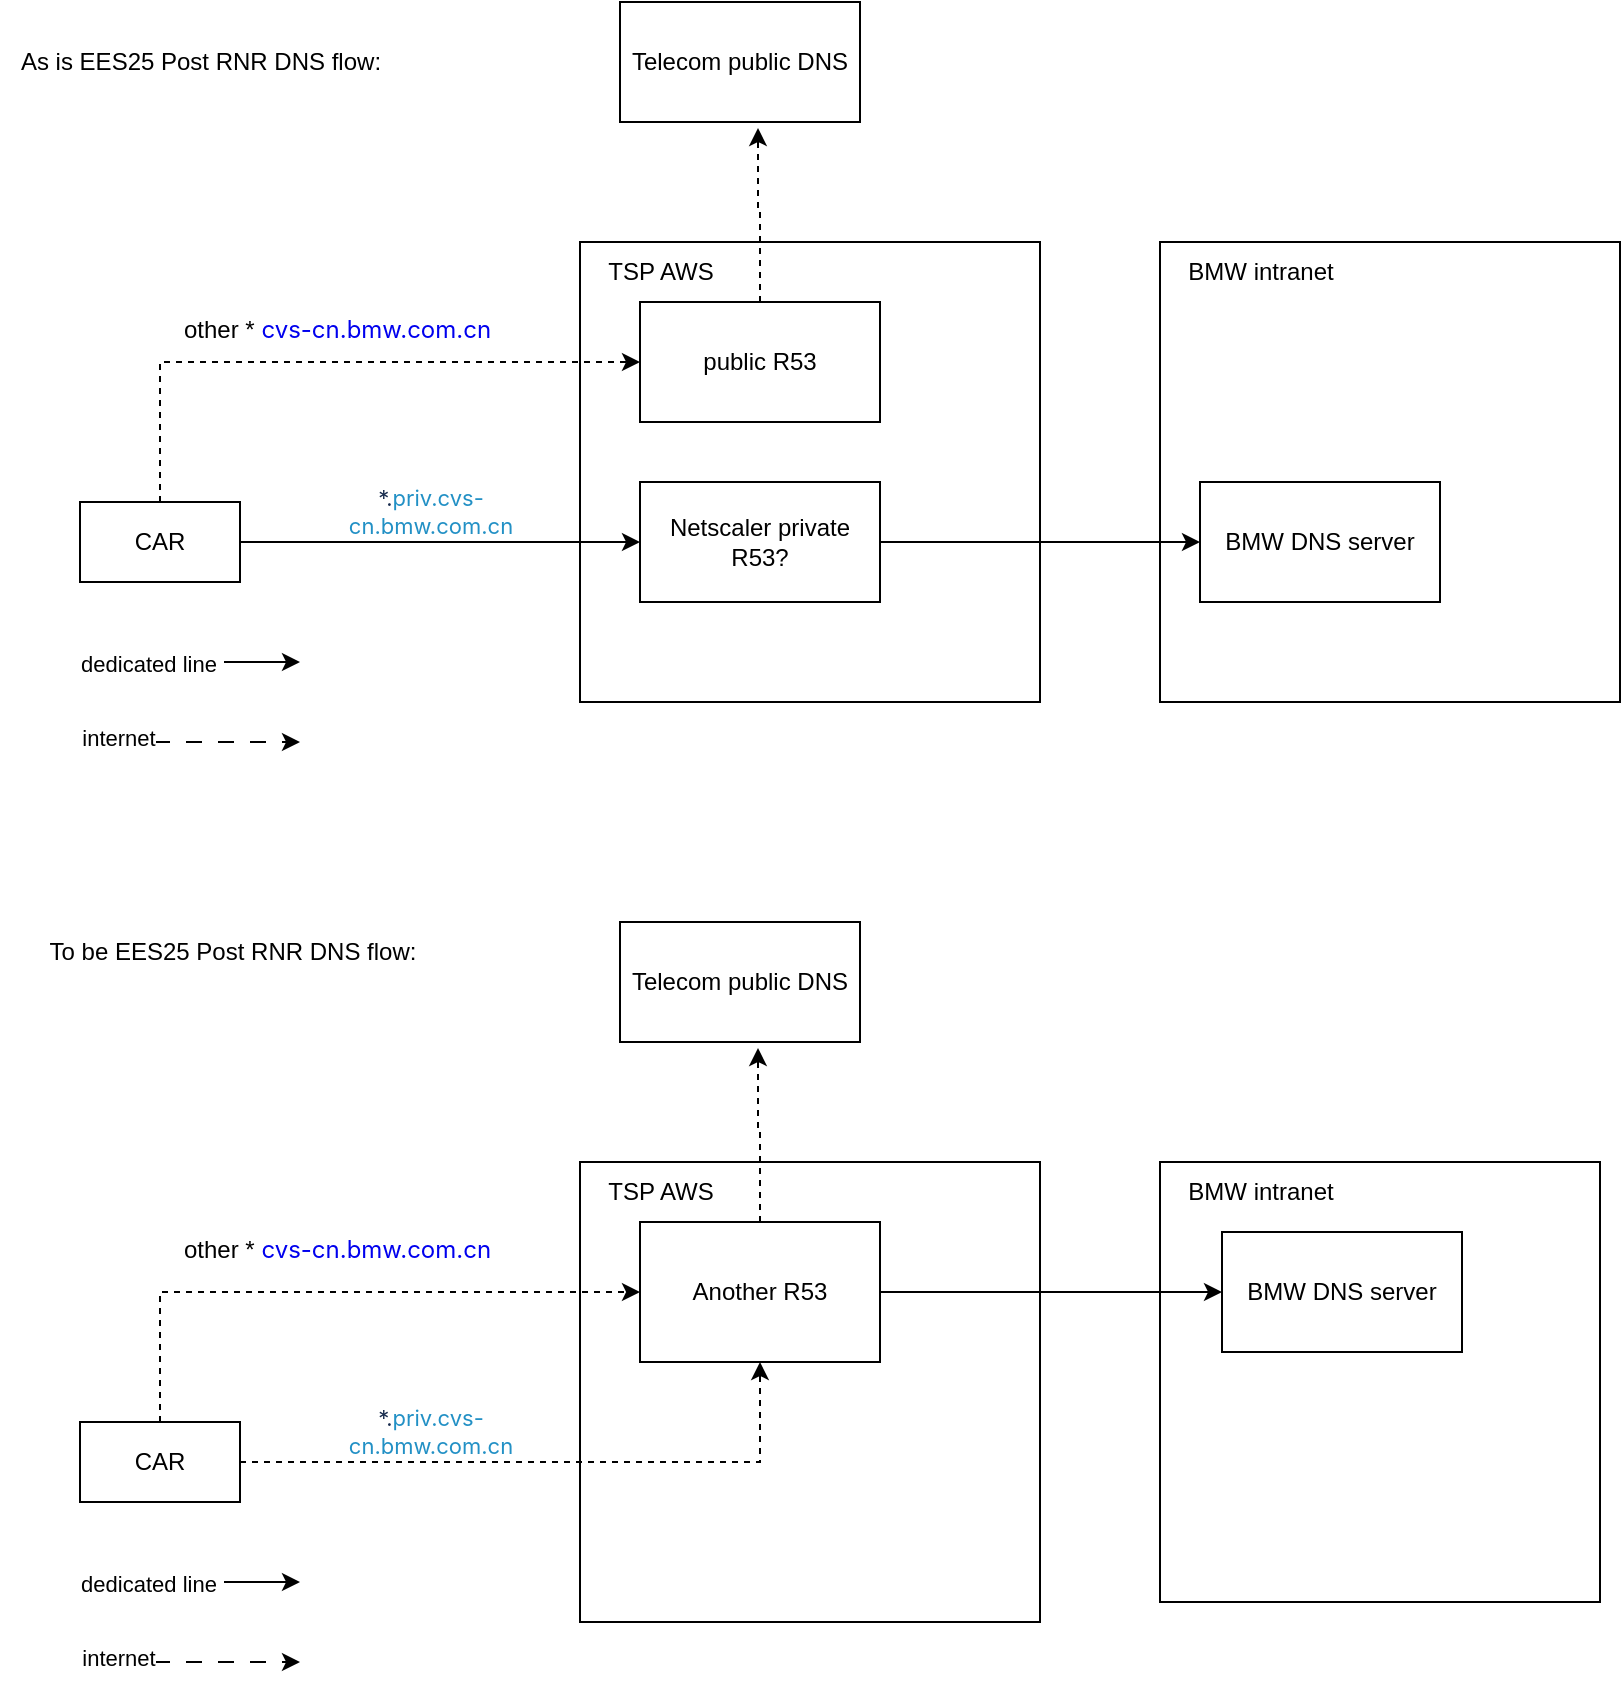 <mxfile version="24.7.17">
  <diagram name="第 1 页" id="pEZ51R1K9pN-svIqQYsG">
    <mxGraphModel dx="2380" dy="920" grid="1" gridSize="10" guides="1" tooltips="1" connect="1" arrows="1" fold="1" page="1" pageScale="1" pageWidth="827" pageHeight="1169" math="0" shadow="0">
      <root>
        <mxCell id="0" />
        <mxCell id="1" parent="0" />
        <mxCell id="eYBPcDNKdgamYkqwq6WX-16" value="" style="whiteSpace=wrap;html=1;aspect=fixed;" vertex="1" parent="1">
          <mxGeometry x="569" y="130" width="230" height="230" as="geometry" />
        </mxCell>
        <mxCell id="97jECgOe_okNSjkfxfKA-1" value="" style="whiteSpace=wrap;html=1;aspect=fixed;" parent="1" vertex="1">
          <mxGeometry x="279" y="130" width="230" height="230" as="geometry" />
        </mxCell>
        <mxCell id="eYBPcDNKdgamYkqwq6WX-1" style="edgeStyle=orthogonalEdgeStyle;rounded=0;orthogonalLoop=1;jettySize=auto;html=1;exitX=1;exitY=0.5;exitDx=0;exitDy=0;" edge="1" parent="1" source="jqhpPkuGMxTm0mcj_89M-1" target="97jECgOe_okNSjkfxfKA-4">
          <mxGeometry relative="1" as="geometry">
            <Array as="points">
              <mxPoint x="329" y="280" />
              <mxPoint x="329" y="280" />
            </Array>
          </mxGeometry>
        </mxCell>
        <mxCell id="eYBPcDNKdgamYkqwq6WX-21" style="edgeStyle=orthogonalEdgeStyle;rounded=0;orthogonalLoop=1;jettySize=auto;html=1;exitX=0.5;exitY=0;exitDx=0;exitDy=0;entryX=0;entryY=0.5;entryDx=0;entryDy=0;dashed=1;" edge="1" parent="1" source="jqhpPkuGMxTm0mcj_89M-1" target="eYBPcDNKdgamYkqwq6WX-13">
          <mxGeometry relative="1" as="geometry" />
        </mxCell>
        <mxCell id="jqhpPkuGMxTm0mcj_89M-1" value="CAR" style="rounded=0;whiteSpace=wrap;html=1;" parent="1" vertex="1">
          <mxGeometry x="29" y="260" width="80" height="40" as="geometry" />
        </mxCell>
        <mxCell id="97jECgOe_okNSjkfxfKA-2" value="TSP AWS" style="text;html=1;align=center;verticalAlign=middle;resizable=0;points=[];autosize=1;strokeColor=none;fillColor=none;" parent="1" vertex="1">
          <mxGeometry x="279" y="130" width="80" height="30" as="geometry" />
        </mxCell>
        <mxCell id="97jECgOe_okNSjkfxfKA-3" value="Telecom public DNS" style="rounded=0;whiteSpace=wrap;html=1;" parent="1" vertex="1">
          <mxGeometry x="299" y="10" width="120" height="60" as="geometry" />
        </mxCell>
        <mxCell id="eYBPcDNKdgamYkqwq6WX-19" style="edgeStyle=orthogonalEdgeStyle;rounded=0;orthogonalLoop=1;jettySize=auto;html=1;exitX=1;exitY=0.5;exitDx=0;exitDy=0;entryX=0;entryY=0.5;entryDx=0;entryDy=0;" edge="1" parent="1" source="97jECgOe_okNSjkfxfKA-4" target="eYBPcDNKdgamYkqwq6WX-18">
          <mxGeometry relative="1" as="geometry" />
        </mxCell>
        <mxCell id="97jECgOe_okNSjkfxfKA-4" value="Netscaler private R53?" style="rounded=0;whiteSpace=wrap;html=1;" parent="1" vertex="1">
          <mxGeometry x="309" y="250" width="120" height="60" as="geometry" />
        </mxCell>
        <mxCell id="eYBPcDNKdgamYkqwq6WX-2" value="&lt;span style=&quot;color: rgb(23, 43, 77); font-family: -apple-system, &amp;quot;system-ui&amp;quot;, &amp;quot;Segoe UI&amp;quot;, Roboto, Oxygen, Ubuntu, &amp;quot;Fira Sans&amp;quot;, &amp;quot;Droid Sans&amp;quot;, &amp;quot;Helvetica Neue&amp;quot;, sans-serif; font-size: 11px; text-align: start; text-wrap: wrap; background-color: rgb(255, 255, 255);&quot;&gt;*.&lt;/span&gt;&lt;a href=&quot;http://priv.cvs-cn.bmw.com.cn/&quot; class=&quot;external-link&quot; rel=&quot;nofollow&quot; style=&quot;color: rgb(34, 144, 197); text-decoration: var(--aui-link-decoration); font-family: -apple-system, &amp;quot;system-ui&amp;quot;, &amp;quot;Segoe UI&amp;quot;, Roboto, Oxygen, Ubuntu, &amp;quot;Fira Sans&amp;quot;, &amp;quot;Droid Sans&amp;quot;, &amp;quot;Helvetica Neue&amp;quot;, sans-serif; font-size: 11px; text-align: start; text-wrap: wrap; background-color: rgb(255, 255, 255);&quot;&gt;priv.cvs-cn.bmw.com.cn&lt;/a&gt;" style="text;html=1;align=center;verticalAlign=middle;resizable=0;points=[];autosize=1;strokeColor=none;fillColor=none;fontSize=11;" vertex="1" parent="1">
          <mxGeometry x="124" y="250" width="160" height="30" as="geometry" />
        </mxCell>
        <mxCell id="eYBPcDNKdgamYkqwq6WX-3" value="" style="endArrow=classic;html=1;rounded=0;" edge="1" parent="1">
          <mxGeometry width="50" height="50" relative="1" as="geometry">
            <mxPoint x="29" y="340" as="sourcePoint" />
            <mxPoint x="139" y="340" as="targetPoint" />
          </mxGeometry>
        </mxCell>
        <mxCell id="eYBPcDNKdgamYkqwq6WX-4" value="&amp;nbsp;dedicated line&amp;nbsp;" style="edgeLabel;html=1;align=center;verticalAlign=middle;resizable=0;points=[];" vertex="1" connectable="0" parent="eYBPcDNKdgamYkqwq6WX-3">
          <mxGeometry x="-0.38" y="-1" relative="1" as="geometry">
            <mxPoint as="offset" />
          </mxGeometry>
        </mxCell>
        <mxCell id="eYBPcDNKdgamYkqwq6WX-11" value="" style="endArrow=classic;html=1;rounded=0;dashed=1;dashPattern=8 8;" edge="1" parent="1">
          <mxGeometry width="50" height="50" relative="1" as="geometry">
            <mxPoint x="34" y="380" as="sourcePoint" />
            <mxPoint x="139" y="380" as="targetPoint" />
          </mxGeometry>
        </mxCell>
        <mxCell id="eYBPcDNKdgamYkqwq6WX-12" value="internet" style="edgeLabel;html=1;align=center;verticalAlign=middle;resizable=0;points=[];" vertex="1" connectable="0" parent="eYBPcDNKdgamYkqwq6WX-11">
          <mxGeometry x="-0.733" y="2" relative="1" as="geometry">
            <mxPoint as="offset" />
          </mxGeometry>
        </mxCell>
        <mxCell id="eYBPcDNKdgamYkqwq6WX-13" value="public R53" style="rounded=0;whiteSpace=wrap;html=1;" vertex="1" parent="1">
          <mxGeometry x="309" y="160" width="120" height="60" as="geometry" />
        </mxCell>
        <mxCell id="eYBPcDNKdgamYkqwq6WX-14" style="edgeStyle=orthogonalEdgeStyle;rounded=0;orthogonalLoop=1;jettySize=auto;html=1;exitX=0.5;exitY=0;exitDx=0;exitDy=0;entryX=0.575;entryY=1.05;entryDx=0;entryDy=0;entryPerimeter=0;dashed=1;" edge="1" parent="1" source="eYBPcDNKdgamYkqwq6WX-13" target="97jECgOe_okNSjkfxfKA-3">
          <mxGeometry relative="1" as="geometry" />
        </mxCell>
        <mxCell id="eYBPcDNKdgamYkqwq6WX-17" value="BMW intranet" style="text;html=1;align=center;verticalAlign=middle;resizable=0;points=[];autosize=1;strokeColor=none;fillColor=none;" vertex="1" parent="1">
          <mxGeometry x="569" y="130" width="100" height="30" as="geometry" />
        </mxCell>
        <mxCell id="eYBPcDNKdgamYkqwq6WX-18" value="BMW DNS server" style="rounded=0;whiteSpace=wrap;html=1;" vertex="1" parent="1">
          <mxGeometry x="589" y="250" width="120" height="60" as="geometry" />
        </mxCell>
        <UserObject label="&lt;span style=&quot;color: rgb(0, 0, 0); font-family: Helvetica; font-size: 12px; font-style: normal; font-variant-ligatures: normal; font-variant-caps: normal; font-weight: 400; letter-spacing: normal; orphans: 2; text-align: center; text-indent: 0px; text-transform: none; widows: 2; word-spacing: 0px; -webkit-text-stroke-width: 0px; white-space: nowrap; background-color: rgb(255, 255, 255); text-decoration-thickness: initial; text-decoration-style: initial; text-decoration-color: initial; display: inline !important; float: none;&quot;&gt;other *&amp;nbsp;&lt;/span&gt;&lt;a href=&quot;http://prod.cvs-cn.bmw.com.cn/&quot; class=&quot;external-link&quot; rel=&quot;nofollow&quot; style=&quot;forced-color-adjust: none; font-size: 12px; font-style: normal; font-variant-ligatures: normal; font-variant-caps: normal; font-weight: 400; letter-spacing: normal; orphans: 2; text-indent: 0px; text-transform: none; widows: 2; word-spacing: 0px; -webkit-text-stroke-width: 0px; white-space: normal; background-color: rgb(255, 255, 255); text-decoration: var(--aui-link-decoration); font-family: -apple-system, &amp;quot;system-ui&amp;quot;, &amp;quot;Segoe UI&amp;quot;, Roboto, Oxygen, Ubuntu, &amp;quot;Fira Sans&amp;quot;, &amp;quot;Droid Sans&amp;quot;, &amp;quot;Helvetica Neue&amp;quot;, sans-serif; text-align: left;&quot;&gt;cvs-cn.bmw.com.cn&lt;/a&gt;" link="&lt;span style=&quot;color: rgb(0, 0, 0); font-family: Helvetica; font-size: 12px; font-style: normal; font-variant-ligatures: normal; font-variant-caps: normal; font-weight: 400; letter-spacing: normal; orphans: 2; text-align: center; text-indent: 0px; text-transform: none; widows: 2; word-spacing: 0px; -webkit-text-stroke-width: 0px; white-space: nowrap; background-color: rgb(255, 255, 255); text-decoration-thickness: initial; text-decoration-style: initial; text-decoration-color: initial; display: inline !important; float: none;&quot;&gt;other *&amp;nbsp;&lt;/span&gt;&lt;a href=&quot;http://prod.cvs-cn.bmw.com.cn/&quot; class=&quot;external-link&quot; rel=&quot;nofollow&quot; style=&quot;forced-color-adjust: none; font-size: 12px; font-style: normal; font-variant-ligatures: normal; font-variant-caps: normal; font-weight: 400; letter-spacing: normal; orphans: 2; text-indent: 0px; text-transform: none; widows: 2; word-spacing: 0px; -webkit-text-stroke-width: 0px; white-space: normal; background-color: rgb(255, 255, 255); text-decoration: var(--aui-link-decoration); font-family: -apple-system, &amp;quot;system-ui&amp;quot;, &amp;quot;Segoe UI&amp;quot;, Roboto, Oxygen, Ubuntu, &amp;quot;Fira Sans&amp;quot;, &amp;quot;Droid Sans&amp;quot;, &amp;quot;Helvetica Neue&amp;quot;, sans-serif; text-align: left;&quot;&gt;cvs-cn.bmw.com.cn&lt;/a&gt;" id="eYBPcDNKdgamYkqwq6WX-23">
          <mxCell style="text;whiteSpace=wrap;html=1;" vertex="1" parent="1">
            <mxGeometry x="79" y="160" width="190" height="40" as="geometry" />
          </mxCell>
        </UserObject>
        <mxCell id="eYBPcDNKdgamYkqwq6WX-24" value="As is EES25 Post RNR DNS flow:" style="text;html=1;align=center;verticalAlign=middle;resizable=0;points=[];autosize=1;strokeColor=none;fillColor=none;" vertex="1" parent="1">
          <mxGeometry x="-11" y="25" width="200" height="30" as="geometry" />
        </mxCell>
        <mxCell id="eYBPcDNKdgamYkqwq6WX-25" value="To be EES25 Post RNR DNS flow:" style="text;html=1;align=center;verticalAlign=middle;resizable=0;points=[];autosize=1;strokeColor=none;fillColor=none;" vertex="1" parent="1">
          <mxGeometry y="470" width="210" height="30" as="geometry" />
        </mxCell>
        <mxCell id="eYBPcDNKdgamYkqwq6WX-26" value="" style="whiteSpace=wrap;html=1;aspect=fixed;" vertex="1" parent="1">
          <mxGeometry x="569" y="590" width="220" height="220" as="geometry" />
        </mxCell>
        <mxCell id="eYBPcDNKdgamYkqwq6WX-27" value="" style="whiteSpace=wrap;html=1;aspect=fixed;" vertex="1" parent="1">
          <mxGeometry x="279" y="590" width="230" height="230" as="geometry" />
        </mxCell>
        <mxCell id="eYBPcDNKdgamYkqwq6WX-29" style="edgeStyle=orthogonalEdgeStyle;rounded=0;orthogonalLoop=1;jettySize=auto;html=1;exitX=0.5;exitY=0;exitDx=0;exitDy=0;entryX=0;entryY=0.5;entryDx=0;entryDy=0;dashed=1;" edge="1" parent="1" source="eYBPcDNKdgamYkqwq6WX-30" target="eYBPcDNKdgamYkqwq6WX-40">
          <mxGeometry relative="1" as="geometry" />
        </mxCell>
        <mxCell id="eYBPcDNKdgamYkqwq6WX-46" style="edgeStyle=orthogonalEdgeStyle;rounded=0;orthogonalLoop=1;jettySize=auto;html=1;exitX=1;exitY=0.5;exitDx=0;exitDy=0;dashed=1;" edge="1" parent="1" source="eYBPcDNKdgamYkqwq6WX-30" target="eYBPcDNKdgamYkqwq6WX-40">
          <mxGeometry relative="1" as="geometry" />
        </mxCell>
        <mxCell id="eYBPcDNKdgamYkqwq6WX-30" value="CAR" style="rounded=0;whiteSpace=wrap;html=1;" vertex="1" parent="1">
          <mxGeometry x="29" y="720" width="80" height="40" as="geometry" />
        </mxCell>
        <mxCell id="eYBPcDNKdgamYkqwq6WX-31" value="TSP AWS" style="text;html=1;align=center;verticalAlign=middle;resizable=0;points=[];autosize=1;strokeColor=none;fillColor=none;" vertex="1" parent="1">
          <mxGeometry x="279" y="590" width="80" height="30" as="geometry" />
        </mxCell>
        <mxCell id="eYBPcDNKdgamYkqwq6WX-32" value="Telecom public DNS" style="rounded=0;whiteSpace=wrap;html=1;" vertex="1" parent="1">
          <mxGeometry x="299" y="470" width="120" height="60" as="geometry" />
        </mxCell>
        <mxCell id="eYBPcDNKdgamYkqwq6WX-33" style="edgeStyle=orthogonalEdgeStyle;rounded=0;orthogonalLoop=1;jettySize=auto;html=1;exitX=1;exitY=0.5;exitDx=0;exitDy=0;entryX=0;entryY=0.5;entryDx=0;entryDy=0;" edge="1" parent="1" source="eYBPcDNKdgamYkqwq6WX-40" target="eYBPcDNKdgamYkqwq6WX-43">
          <mxGeometry relative="1" as="geometry">
            <mxPoint x="429" y="740" as="sourcePoint" />
          </mxGeometry>
        </mxCell>
        <mxCell id="eYBPcDNKdgamYkqwq6WX-35" value="&lt;span style=&quot;color: rgb(23, 43, 77); font-family: -apple-system, &amp;quot;system-ui&amp;quot;, &amp;quot;Segoe UI&amp;quot;, Roboto, Oxygen, Ubuntu, &amp;quot;Fira Sans&amp;quot;, &amp;quot;Droid Sans&amp;quot;, &amp;quot;Helvetica Neue&amp;quot;, sans-serif; font-size: 11px; text-align: start; text-wrap: wrap; background-color: rgb(255, 255, 255);&quot;&gt;*.&lt;/span&gt;&lt;a style=&quot;color: rgb(34, 144, 197); text-decoration: var(--aui-link-decoration); font-family: -apple-system, &amp;quot;system-ui&amp;quot;, &amp;quot;Segoe UI&amp;quot;, Roboto, Oxygen, Ubuntu, &amp;quot;Fira Sans&amp;quot;, &amp;quot;Droid Sans&amp;quot;, &amp;quot;Helvetica Neue&amp;quot;, sans-serif; font-size: 11px; text-align: start; text-wrap: wrap; background-color: rgb(255, 255, 255);&quot; rel=&quot;nofollow&quot; class=&quot;external-link&quot; href=&quot;http://priv.cvs-cn.bmw.com.cn/&quot;&gt;priv.cvs-cn.bmw.com.cn&lt;/a&gt;" style="text;html=1;align=center;verticalAlign=middle;resizable=0;points=[];autosize=1;strokeColor=none;fillColor=none;fontSize=11;" vertex="1" parent="1">
          <mxGeometry x="124" y="710" width="160" height="30" as="geometry" />
        </mxCell>
        <mxCell id="eYBPcDNKdgamYkqwq6WX-36" value="" style="endArrow=classic;html=1;rounded=0;" edge="1" parent="1">
          <mxGeometry width="50" height="50" relative="1" as="geometry">
            <mxPoint x="29" y="800" as="sourcePoint" />
            <mxPoint x="139" y="800" as="targetPoint" />
          </mxGeometry>
        </mxCell>
        <mxCell id="eYBPcDNKdgamYkqwq6WX-37" value="&amp;nbsp;dedicated line&amp;nbsp;" style="edgeLabel;html=1;align=center;verticalAlign=middle;resizable=0;points=[];" vertex="1" connectable="0" parent="eYBPcDNKdgamYkqwq6WX-36">
          <mxGeometry x="-0.38" y="-1" relative="1" as="geometry">
            <mxPoint as="offset" />
          </mxGeometry>
        </mxCell>
        <mxCell id="eYBPcDNKdgamYkqwq6WX-38" value="" style="endArrow=classic;html=1;rounded=0;dashed=1;dashPattern=8 8;" edge="1" parent="1">
          <mxGeometry width="50" height="50" relative="1" as="geometry">
            <mxPoint x="34" y="840" as="sourcePoint" />
            <mxPoint x="139" y="840" as="targetPoint" />
          </mxGeometry>
        </mxCell>
        <mxCell id="eYBPcDNKdgamYkqwq6WX-39" value="internet" style="edgeLabel;html=1;align=center;verticalAlign=middle;resizable=0;points=[];" vertex="1" connectable="0" parent="eYBPcDNKdgamYkqwq6WX-38">
          <mxGeometry x="-0.733" y="2" relative="1" as="geometry">
            <mxPoint as="offset" />
          </mxGeometry>
        </mxCell>
        <mxCell id="eYBPcDNKdgamYkqwq6WX-40" value="Another R53" style="rounded=0;whiteSpace=wrap;html=1;" vertex="1" parent="1">
          <mxGeometry x="309" y="620" width="120" height="70" as="geometry" />
        </mxCell>
        <mxCell id="eYBPcDNKdgamYkqwq6WX-41" style="edgeStyle=orthogonalEdgeStyle;rounded=0;orthogonalLoop=1;jettySize=auto;html=1;exitX=0.5;exitY=0;exitDx=0;exitDy=0;entryX=0.575;entryY=1.05;entryDx=0;entryDy=0;entryPerimeter=0;dashed=1;" edge="1" parent="1" source="eYBPcDNKdgamYkqwq6WX-40" target="eYBPcDNKdgamYkqwq6WX-32">
          <mxGeometry relative="1" as="geometry" />
        </mxCell>
        <mxCell id="eYBPcDNKdgamYkqwq6WX-42" value="BMW intranet" style="text;html=1;align=center;verticalAlign=middle;resizable=0;points=[];autosize=1;strokeColor=none;fillColor=none;" vertex="1" parent="1">
          <mxGeometry x="569" y="590" width="100" height="30" as="geometry" />
        </mxCell>
        <mxCell id="eYBPcDNKdgamYkqwq6WX-43" value="BMW DNS server" style="rounded=0;whiteSpace=wrap;html=1;" vertex="1" parent="1">
          <mxGeometry x="600" y="625" width="120" height="60" as="geometry" />
        </mxCell>
        <UserObject label="&lt;span style=&quot;color: rgb(0, 0, 0); font-family: Helvetica; font-size: 12px; font-style: normal; font-variant-ligatures: normal; font-variant-caps: normal; font-weight: 400; letter-spacing: normal; orphans: 2; text-align: center; text-indent: 0px; text-transform: none; widows: 2; word-spacing: 0px; -webkit-text-stroke-width: 0px; white-space: nowrap; background-color: rgb(255, 255, 255); text-decoration-thickness: initial; text-decoration-style: initial; text-decoration-color: initial; display: inline !important; float: none;&quot;&gt;other *&amp;nbsp;&lt;/span&gt;&lt;a style=&quot;forced-color-adjust: none; font-size: 12px; font-style: normal; font-variant-ligatures: normal; font-variant-caps: normal; font-weight: 400; letter-spacing: normal; orphans: 2; text-indent: 0px; text-transform: none; widows: 2; word-spacing: 0px; -webkit-text-stroke-width: 0px; white-space: normal; background-color: rgb(255, 255, 255); text-decoration: var(--aui-link-decoration); font-family: -apple-system, &amp;quot;system-ui&amp;quot;, &amp;quot;Segoe UI&amp;quot;, Roboto, Oxygen, Ubuntu, &amp;quot;Fira Sans&amp;quot;, &amp;quot;Droid Sans&amp;quot;, &amp;quot;Helvetica Neue&amp;quot;, sans-serif; text-align: left;&quot; rel=&quot;nofollow&quot; class=&quot;external-link&quot; href=&quot;http://prod.cvs-cn.bmw.com.cn/&quot;&gt;cvs-cn.bmw.com.cn&lt;/a&gt;" link="&lt;span style=&quot;color: rgb(0, 0, 0); font-family: Helvetica; font-size: 12px; font-style: normal; font-variant-ligatures: normal; font-variant-caps: normal; font-weight: 400; letter-spacing: normal; orphans: 2; text-align: center; text-indent: 0px; text-transform: none; widows: 2; word-spacing: 0px; -webkit-text-stroke-width: 0px; white-space: nowrap; background-color: rgb(255, 255, 255); text-decoration-thickness: initial; text-decoration-style: initial; text-decoration-color: initial; display: inline !important; float: none;&quot;&gt;other *&amp;nbsp;&lt;/span&gt;&lt;a href=&quot;http://prod.cvs-cn.bmw.com.cn/&quot; class=&quot;external-link&quot; rel=&quot;nofollow&quot; style=&quot;forced-color-adjust: none; font-size: 12px; font-style: normal; font-variant-ligatures: normal; font-variant-caps: normal; font-weight: 400; letter-spacing: normal; orphans: 2; text-indent: 0px; text-transform: none; widows: 2; word-spacing: 0px; -webkit-text-stroke-width: 0px; white-space: normal; background-color: rgb(255, 255, 255); text-decoration: var(--aui-link-decoration); font-family: -apple-system, &amp;quot;system-ui&amp;quot;, &amp;quot;Segoe UI&amp;quot;, Roboto, Oxygen, Ubuntu, &amp;quot;Fira Sans&amp;quot;, &amp;quot;Droid Sans&amp;quot;, &amp;quot;Helvetica Neue&amp;quot;, sans-serif; text-align: left;&quot;&gt;cvs-cn.bmw.com.cn&lt;/a&gt;" id="eYBPcDNKdgamYkqwq6WX-44">
          <mxCell style="text;whiteSpace=wrap;html=1;" vertex="1" parent="1">
            <mxGeometry x="79" y="620" width="190" height="40" as="geometry" />
          </mxCell>
        </UserObject>
      </root>
    </mxGraphModel>
  </diagram>
</mxfile>
